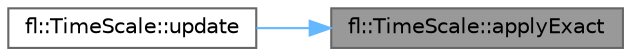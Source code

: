 digraph "fl::TimeScale::applyExact"
{
 // INTERACTIVE_SVG=YES
 // LATEX_PDF_SIZE
  bgcolor="transparent";
  edge [fontname=Helvetica,fontsize=10,labelfontname=Helvetica,labelfontsize=10];
  node [fontname=Helvetica,fontsize=10,shape=box,height=0.2,width=0.4];
  rankdir="RL";
  Node1 [id="Node000001",label="fl::TimeScale::applyExact",height=0.2,width=0.4,color="gray40", fillcolor="grey60", style="filled", fontcolor="black",tooltip=" "];
  Node1 -> Node2 [id="edge1_Node000001_Node000002",dir="back",color="steelblue1",style="solid",tooltip=" "];
  Node2 [id="Node000002",label="fl::TimeScale::update",height=0.2,width=0.4,color="grey40", fillcolor="white", style="filled",URL="$d4/d54/classfl_1_1_time_scale_aaf4402f6d611d4fc50bdf22eccc26556.html#aaf4402f6d611d4fc50bdf22eccc26556",tooltip=" "];
}
